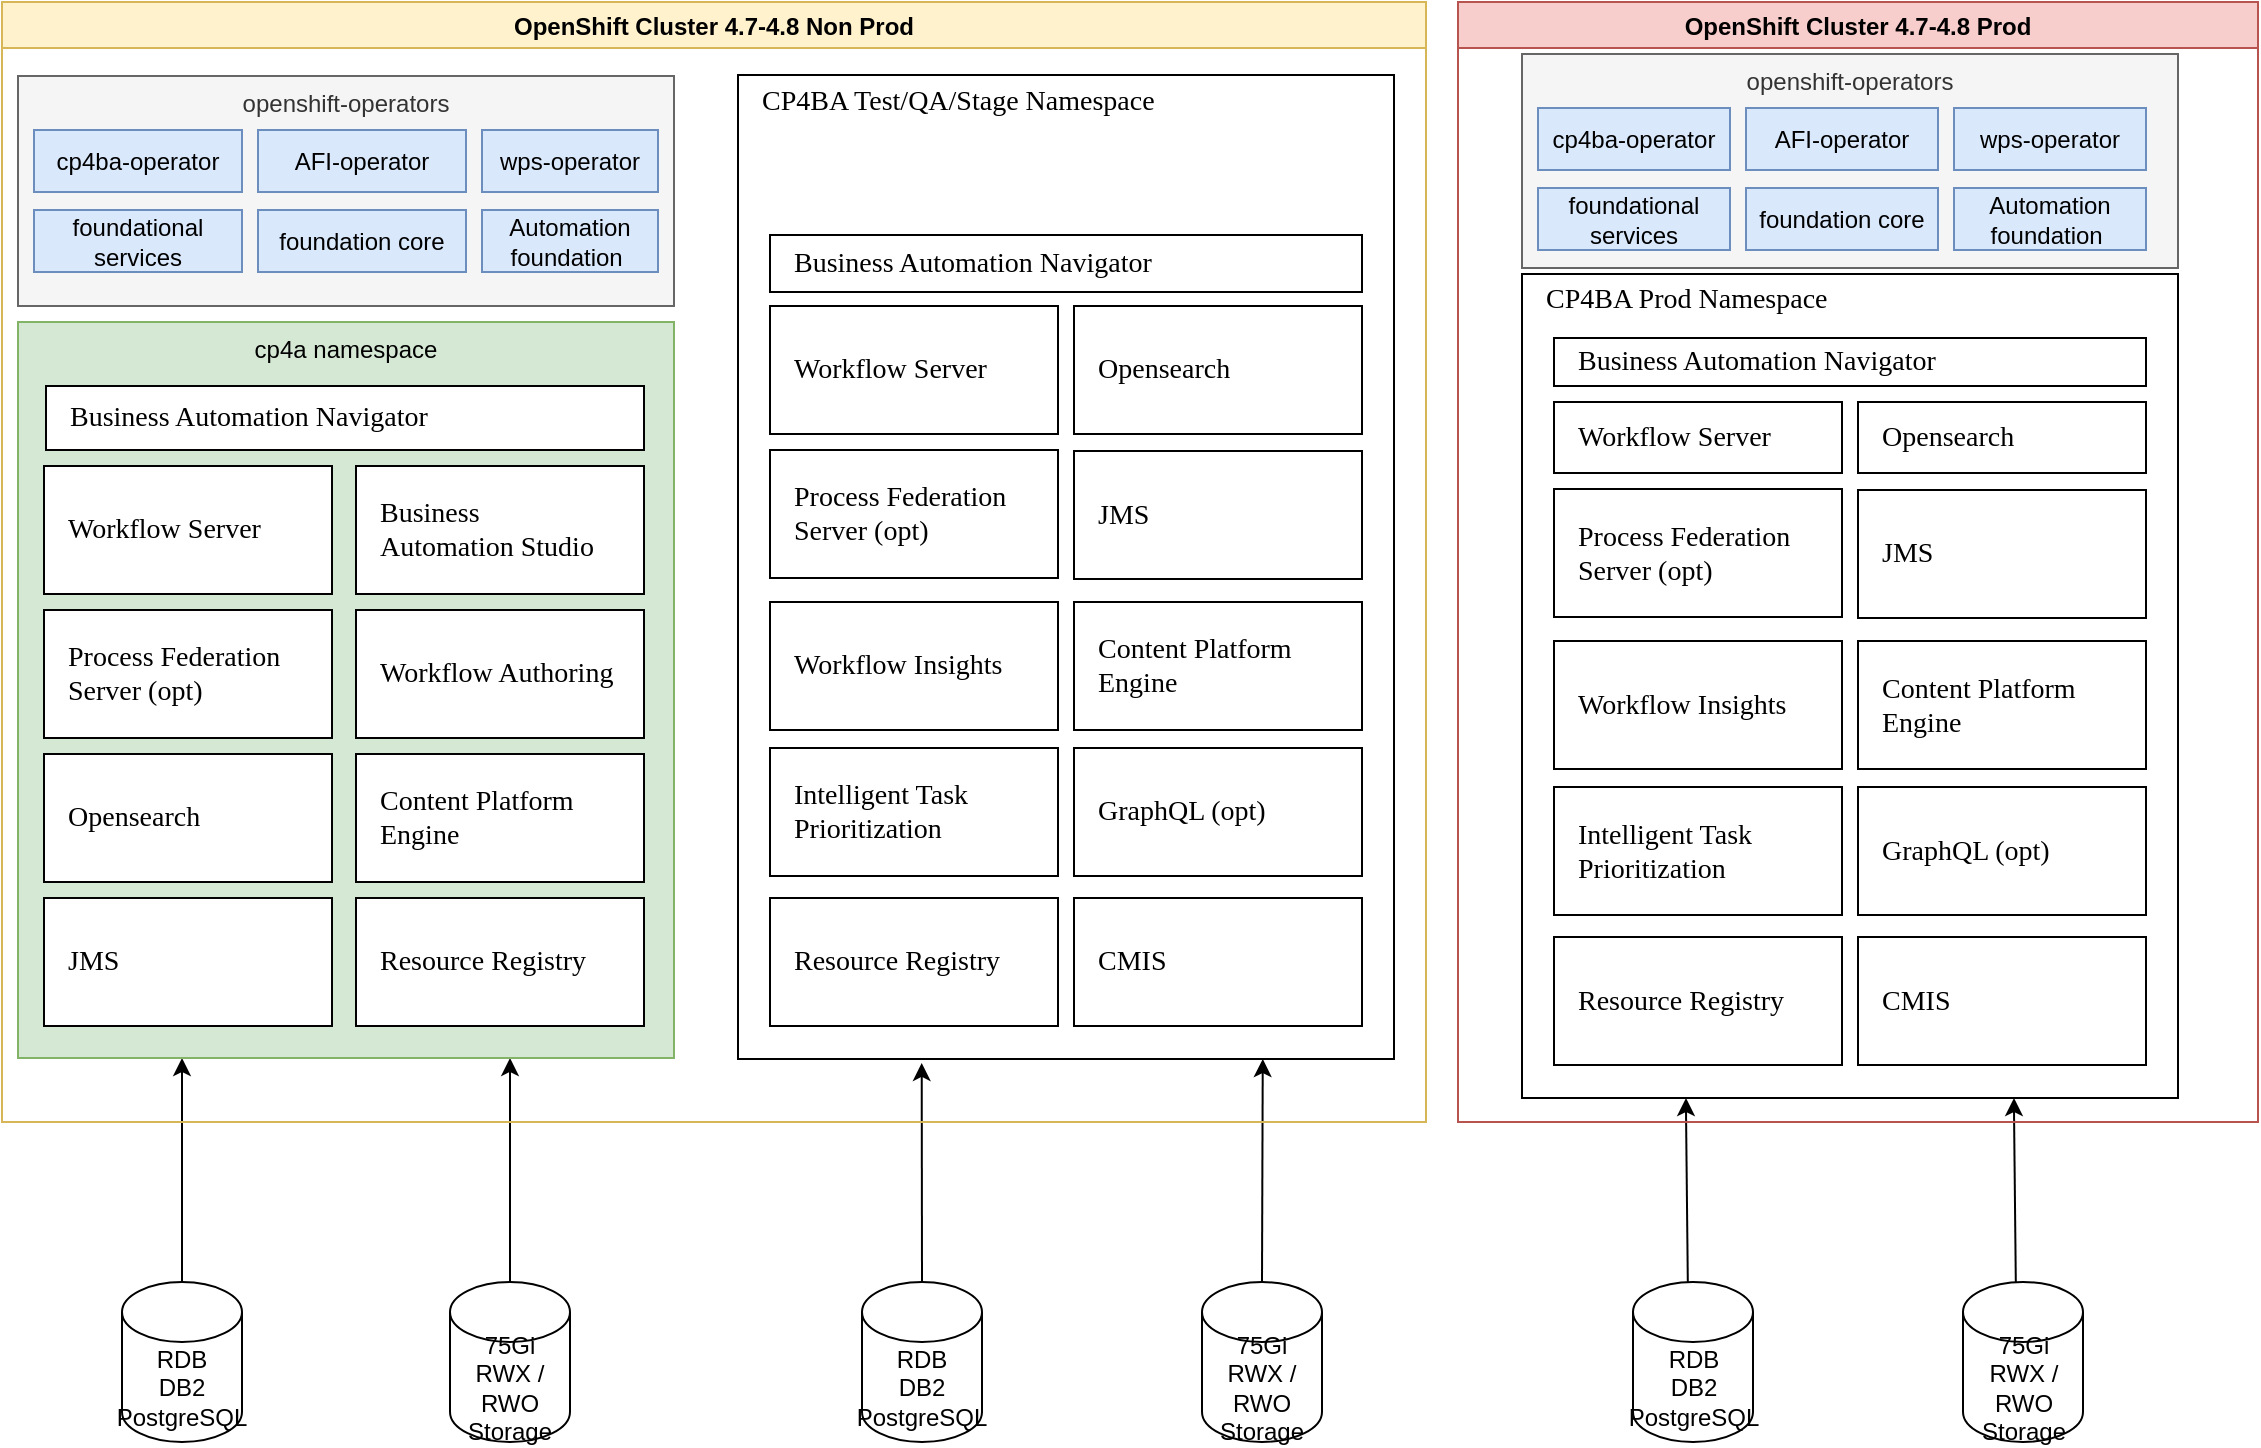 ﻿<mxfile>
    <diagram id="n7cRyCmh6ItZVgxvmuYI" name="Page-1">
        <mxGraphModel dx="734" dy="507" grid="1" gridSize="8" guides="1" tooltips="1" connect="1" arrows="1" fold="1" page="1" pageScale="1" pageWidth="1169" pageHeight="827" background="#ffffff" math="0" shadow="0">
            <root>
                <MiscDiagram modelType="MiscDiagram" lastModifiedUserId="dbush@ibm.com" description="" lastModified="2022-01-25T23:59:19Z" _id="miscdiagram_B1mi-XiVt" label="Business Automation Workflow on OCP" id="0">
                    <mxCell/>
                </MiscDiagram>
                <mxCell id="1" parent="0"/>
                <mxCell id="miscdiagram_B1mi-XiVt_43dyQNuRUQxf" style="edgeStyle=orthogonalEdgeStyle;rounded=1;orthogonalLoop=1;jettySize=auto;html=1;jumpStyle=arc;jumpSize=8;entryX=0.25;entryY=1;entryDx=0;entryDy=0;exitX=0.5;exitY=0;exitDx=0;exitDy=0;exitPerimeter=0;" parent="1" source="4" target="15" edge="1">
                    <mxGeometry relative="1" as="geometry">
                        <mxPoint x="82" y="672" as="sourcePoint"/>
                    </mxGeometry>
                </mxCell>
                <mxCell id="miscdiagram_B1mi-XiVt_53dyQNuRDxSE" style="edgeStyle=orthogonalEdgeStyle;rounded=1;orthogonalLoop=1;jettySize=auto;html=1;jumpStyle=arc;jumpSize=8;entryX=0.75;entryY=1;entryDx=0;entryDy=0;exitX=0.5;exitY=0;exitDx=0;exitDy=0;exitPerimeter=0;" parent="1" source="7" target="15" edge="1">
                    <mxGeometry relative="1" as="geometry">
                        <mxPoint x="180" y="673" as="sourcePoint"/>
                    </mxGeometry>
                </mxCell>
                <mxCell id="miscdiagram_B1mi-XiVt_83dyQNuRceHy" style="edgeStyle=orthogonalEdgeStyle;rounded=1;orthogonalLoop=1;jettySize=auto;html=1;jumpStyle=arc;jumpSize=8;entryX=0.28;entryY=1.004;entryDx=0;entryDy=0;entryPerimeter=0;exitX=0.5;exitY=0;exitDx=0;exitDy=0;exitPerimeter=0;" parent="1" source="8" target="miscdiagram_B1mi-XiVt_233dyQNuR5TzZ" edge="1">
                    <mxGeometry relative="1" as="geometry">
                        <mxPoint x="468" y="673" as="sourcePoint"/>
                    </mxGeometry>
                </mxCell>
                <mxCell id="miscdiagram_B1mi-XiVt_93dyQNuRpAbz" style="edgeStyle=orthogonalEdgeStyle;rounded=1;orthogonalLoop=1;jettySize=auto;html=1;jumpStyle=arc;jumpSize=8;entryX=0.8;entryY=1;entryDx=0;entryDy=0;entryPerimeter=0;exitX=0.5;exitY=0;exitDx=0;exitDy=0;exitPerimeter=0;" parent="1" source="9" target="miscdiagram_B1mi-XiVt_233dyQNuR5TzZ" edge="1">
                    <mxGeometry relative="1" as="geometry">
                        <mxPoint x="639" y="673" as="sourcePoint"/>
                    </mxGeometry>
                </mxCell>
                <mxCell id="miscdiagram_B1mi-XiVt_123dyQNuRwhRd" style="edgeStyle=orthogonalEdgeStyle;rounded=1;orthogonalLoop=1;jettySize=auto;html=1;jumpStyle=arc;jumpSize=8;entryX=0.25;entryY=1;entryDx=0;entryDy=0;entryPerimeter=0;" parent="1" target="miscdiagram_B1mi-XiVt_363dyQNuRBiuD" edge="1">
                    <mxGeometry relative="1" as="geometry">
                        <mxPoint x="851" y="673" as="sourcePoint"/>
                        <Array as="points">
                            <mxPoint x="851" y="623"/>
                            <mxPoint x="850" y="623"/>
                        </Array>
                    </mxGeometry>
                </mxCell>
                <mxCell id="miscdiagram_B1mi-XiVt_133dyQNuRwoWk" style="edgeStyle=orthogonalEdgeStyle;rounded=1;orthogonalLoop=1;jettySize=auto;html=1;jumpStyle=arc;jumpSize=8;entryX=0.75;entryY=1;entryDx=0;entryDy=0;entryPerimeter=0;" parent="1" target="miscdiagram_B1mi-XiVt_363dyQNuRBiuD" edge="1">
                    <mxGeometry relative="1" as="geometry">
                        <mxPoint x="1015" y="673" as="sourcePoint"/>
                        <Array as="points">
                            <mxPoint x="1015" y="623"/>
                            <mxPoint x="1014" y="623"/>
                        </Array>
                    </mxGeometry>
                </mxCell>
                <mxCell id="2" value="OpenShift Cluster 4.7-4.8 Non Prod" style="swimlane;fillColor=#fff2cc;strokeColor=#d6b656;" parent="1" vertex="1">
                    <mxGeometry x="8" y="24" width="712" height="560" as="geometry"/>
                </mxCell>
                <UserObject placeholders="1" label="CP4BA Test/QA/Stage Namespace" Icon-Name="border--none" id="miscdiagram_B1mi-XiVt_233dyQNuR5TzZ">
                    <mxCell style="shape=mxgraph.ibm2mondrian.base;shapeType=lg;shapeLayout=expanded;colorFamily=green;colorBackground=noColor:noColor;html=1;whiteSpace=wrap;metaEdit=1;strokeWidth=1;collapsible=0;recursiveResize=0;expand=0;fontFamily=IBM Plex Sans;fontColor=#000000;fontSize=14;image=;verticalAlign=top;align=left;spacing=0;spacingLeft=12;spacingRight=16;spacingTop=0;spacingBottom=0;container=1" parent="2" vertex="1">
                        <mxGeometry x="368" y="36.5" width="328" height="492" as="geometry"/>
                    </mxCell>
                </UserObject>
                <UserObject placeholders="1" label="Business Automation Navigator" Icon-Name="cube" _id="userobject_36y3cLvDFU4" id="miscdiagram_B1mi-XiVt_243dyQNuRa10m">
                    <mxCell style="shape=mxgraph.ibm2mondrian.base;shapeType=lg;shapeLayout=expanded;colorFamily=green;colorBackground=noColor:noColor;html=1;whiteSpace=wrap;metaEdit=1;strokeWidth=1;collapsible=0;recursiveResize=0;expand=0;fontFamily=IBM Plex Sans;fontColor=#000000;fontSize=14;image=;verticalAlign=middle;align=left;spacing=0;spacingLeft=12;spacingRight=16;spacingTop=0;spacingBottom=0;container=1" parent="miscdiagram_B1mi-XiVt_233dyQNuR5TzZ" vertex="1">
                        <mxGeometry x="16" y="80" width="296" height="28.5" as="geometry"/>
                    </mxCell>
                </UserObject>
                <UserObject placeholders="1" label="Workflow Server" Icon-Name="cube" _id="userobject_36y3cLvdL76" id="miscdiagram_B1mi-XiVt_253dyQNuRO6Fu">
                    <mxCell style="shape=mxgraph.ibm2mondrian.base;shapeType=lg;shapeLayout=expanded;colorFamily=green;colorBackground=noColor:noColor;html=1;whiteSpace=wrap;metaEdit=1;strokeWidth=1;collapsible=0;recursiveResize=0;expand=0;fontFamily=IBM Plex Sans;fontColor=#000000;fontSize=14;image=;verticalAlign=middle;align=left;spacing=0;spacingLeft=12;spacingRight=16;spacingTop=0;spacingBottom=0;container=1" parent="miscdiagram_B1mi-XiVt_233dyQNuR5TzZ" vertex="1">
                        <mxGeometry x="16" y="115.5" width="144" height="64" as="geometry"/>
                    </mxCell>
                </UserObject>
                <UserObject placeholders="1" label="Process Federation Server (opt)" Icon-Name="cube" _id="userobject_36y3cLvsVA0" id="miscdiagram_B1mi-XiVt_263dyQNuRanNm">
                    <mxCell style="shape=mxgraph.ibm2mondrian.base;shapeType=lg;shapeLayout=expanded;colorFamily=green;colorBackground=noColor:noColor;html=1;whiteSpace=wrap;metaEdit=1;strokeWidth=1;collapsible=0;recursiveResize=0;expand=0;fontFamily=IBM Plex Sans;fontColor=#000000;fontSize=14;image=;verticalAlign=middle;align=left;spacing=0;spacingLeft=12;spacingRight=16;spacingTop=0;spacingBottom=0;container=1" parent="miscdiagram_B1mi-XiVt_233dyQNuR5TzZ" vertex="1">
                        <mxGeometry x="16" y="187.5" width="144" height="64" as="geometry"/>
                    </mxCell>
                </UserObject>
                <UserObject placeholders="1" label="Workflow Insights" Icon-Name="cube" _id="userobject_36y3cLvmbec" id="miscdiagram_B1mi-XiVt_273dyQNuRzqN7">
                    <mxCell style="shape=mxgraph.ibm2mondrian.base;shapeType=lg;shapeLayout=expanded;colorFamily=green;colorBackground=noColor:noColor;html=1;whiteSpace=wrap;metaEdit=1;strokeWidth=1;collapsible=0;recursiveResize=0;expand=0;fontFamily=IBM Plex Sans;fontColor=#000000;fontSize=14;image=;verticalAlign=middle;align=left;spacing=0;spacingLeft=12;spacingRight=16;spacingTop=0;spacingBottom=0;container=1" parent="miscdiagram_B1mi-XiVt_233dyQNuR5TzZ" vertex="1">
                        <mxGeometry x="16" y="263.5" width="144" height="64" as="geometry"/>
                    </mxCell>
                </UserObject>
                <UserObject placeholders="1" label="Intelligent Task Prioritization" Icon-Name="cube" _id="userobject_36y3cLwKX6J" id="miscdiagram_B1mi-XiVt_283dyQNuR9ckj">
                    <mxCell style="shape=mxgraph.ibm2mondrian.base;shapeType=lg;shapeLayout=expanded;colorFamily=green;colorBackground=noColor:noColor;html=1;whiteSpace=wrap;metaEdit=1;strokeWidth=1;collapsible=0;recursiveResize=0;expand=0;fontFamily=IBM Plex Sans;fontColor=#000000;fontSize=14;image=;verticalAlign=middle;align=left;spacing=0;spacingLeft=12;spacingRight=16;spacingTop=0;spacingBottom=0;container=1" parent="miscdiagram_B1mi-XiVt_233dyQNuR5TzZ" vertex="1">
                        <mxGeometry x="16" y="336.5" width="144" height="64" as="geometry"/>
                    </mxCell>
                </UserObject>
                <UserObject placeholders="1" label="Resource Registry" Icon-Name="cube" _id="userobject_36y3cLwXUUV" id="miscdiagram_B1mi-XiVt_293dyQNuRFxgx">
                    <mxCell style="shape=mxgraph.ibm2mondrian.base;shapeType=lg;shapeLayout=expanded;colorFamily=green;colorBackground=noColor:noColor;html=1;whiteSpace=wrap;metaEdit=1;strokeWidth=1;collapsible=0;recursiveResize=0;expand=0;fontFamily=IBM Plex Sans;fontColor=#000000;fontSize=14;image=;verticalAlign=middle;align=left;spacing=0;spacingLeft=12;spacingRight=16;spacingTop=0;spacingBottom=0;container=1" parent="miscdiagram_B1mi-XiVt_233dyQNuR5TzZ" vertex="1">
                        <mxGeometry x="16" y="411.5" width="144" height="64" as="geometry"/>
                    </mxCell>
                </UserObject>
                <UserObject placeholders="1" label="CMIS" Icon-Name="cube" _id="userobject_36y3cLwbZLd" id="miscdiagram_B1mi-XiVt_303dyQNuRKM2L">
                    <mxCell style="shape=mxgraph.ibm2mondrian.base;shapeType=lg;shapeLayout=expanded;colorFamily=green;colorBackground=noColor:noColor;html=1;whiteSpace=wrap;metaEdit=1;strokeWidth=1;collapsible=0;recursiveResize=0;expand=0;fontFamily=IBM Plex Sans;fontColor=#000000;fontSize=14;image=;verticalAlign=middle;align=left;spacing=0;spacingLeft=12;spacingRight=16;spacingTop=0;spacingBottom=0;container=1" parent="miscdiagram_B1mi-XiVt_233dyQNuR5TzZ" vertex="1">
                        <mxGeometry x="168" y="411.5" width="144" height="64" as="geometry"/>
                    </mxCell>
                </UserObject>
                <UserObject placeholders="1" label="GraphQL (opt)" Icon-Name="cube" _id="userobject_36y3cLwqY6W" id="miscdiagram_B1mi-XiVt_313dyQNuRqNgW">
                    <mxCell style="shape=mxgraph.ibm2mondrian.base;shapeType=lg;shapeLayout=expanded;colorFamily=green;colorBackground=noColor:noColor;html=1;whiteSpace=wrap;metaEdit=1;strokeWidth=1;collapsible=0;recursiveResize=0;expand=0;fontFamily=IBM Plex Sans;fontColor=#000000;fontSize=14;image=;verticalAlign=middle;align=left;spacing=0;spacingLeft=12;spacingRight=16;spacingTop=0;spacingBottom=0;container=1" parent="miscdiagram_B1mi-XiVt_233dyQNuR5TzZ" vertex="1">
                        <mxGeometry x="168" y="336.5" width="144" height="64" as="geometry"/>
                    </mxCell>
                </UserObject>
                <UserObject placeholders="1" label="Content Platform Engine" Icon-Name="cube" _id="userobject_36y3cLwYVOy" id="miscdiagram_B1mi-XiVt_323dyQNuRf5Pd">
                    <mxCell style="shape=mxgraph.ibm2mondrian.base;shapeType=lg;shapeLayout=expanded;colorFamily=green;colorBackground=noColor:noColor;html=1;whiteSpace=wrap;metaEdit=1;strokeWidth=1;collapsible=0;recursiveResize=0;expand=0;fontFamily=IBM Plex Sans;fontColor=#000000;fontSize=14;image=;verticalAlign=middle;align=left;spacing=0;spacingLeft=12;spacingRight=16;spacingTop=0;spacingBottom=0;container=1" parent="miscdiagram_B1mi-XiVt_233dyQNuR5TzZ" vertex="1">
                        <mxGeometry x="168" y="263.5" width="144" height="64" as="geometry"/>
                    </mxCell>
                </UserObject>
                <UserObject placeholders="1" label="JMS" Icon-Name="cube" _id="userobject_36y3cLwyxS9" id="miscdiagram_B1mi-XiVt_333dyQNuRNixF">
                    <mxCell style="shape=mxgraph.ibm2mondrian.base;shapeType=lg;shapeLayout=expanded;colorFamily=green;colorBackground=noColor:noColor;html=1;whiteSpace=wrap;metaEdit=1;strokeWidth=1;collapsible=0;recursiveResize=0;expand=0;fontFamily=IBM Plex Sans;fontColor=#000000;fontSize=14;image=;verticalAlign=middle;align=left;spacing=0;spacingLeft=12;spacingRight=16;spacingTop=0;spacingBottom=0;container=1" parent="miscdiagram_B1mi-XiVt_233dyQNuR5TzZ" vertex="1">
                        <mxGeometry x="168" y="188" width="144" height="64" as="geometry"/>
                    </mxCell>
                </UserObject>
                <UserObject placeholders="1" label="Opensearch" Icon-Name="cube" _id="userobject_36y3cLwUjYT" id="miscdiagram_B1mi-XiVt_343dyQNuRgBMq">
                    <mxCell style="shape=mxgraph.ibm2mondrian.base;shapeType=lg;shapeLayout=expanded;colorFamily=green;colorBackground=noColor:noColor;html=1;whiteSpace=wrap;metaEdit=1;strokeWidth=1;collapsible=0;recursiveResize=0;expand=0;fontFamily=IBM Plex Sans;fontColor=#000000;fontSize=14;image=;verticalAlign=middle;align=left;spacing=0;spacingLeft=12;spacingRight=16;spacingTop=0;spacingBottom=0;container=1" parent="miscdiagram_B1mi-XiVt_233dyQNuR5TzZ" vertex="1">
                        <mxGeometry x="168" y="115.5" width="144" height="64" as="geometry"/>
                    </mxCell>
                </UserObject>
                <mxCell id="15" value="cp4a namespace" style="rounded=0;whiteSpace=wrap;html=1;verticalAlign=top;fillColor=#d5e8d4;strokeColor=#82b366;" parent="2" vertex="1">
                    <mxGeometry x="8" y="160" width="328" height="368" as="geometry"/>
                </mxCell>
                <UserObject placeholders="1" label="Business Automation Navigator" Icon-Name="cube" _id="userobject_36xxOpgz7oH" id="miscdiagram_B1mi-XiVt_183dyQNuRCdp0">
                    <mxCell style="shape=mxgraph.ibm2mondrian.base;shapeType=lg;shapeLayout=expanded;colorFamily=green;colorBackground=noColor:noColor;html=1;whiteSpace=wrap;metaEdit=1;strokeWidth=1;collapsible=0;recursiveResize=0;expand=0;fontFamily=IBM Plex Sans;fontColor=#000000;fontSize=14;image=;verticalAlign=middle;align=left;spacing=0;spacingLeft=12;spacingRight=16;spacingTop=0;spacingBottom=0;container=1" parent="2" vertex="1">
                        <mxGeometry x="22" y="192" width="299" height="32" as="geometry"/>
                    </mxCell>
                </UserObject>
                <UserObject placeholders="1" label="Business Automation Studio" Icon-Name="cube" _id="userobject_36xzUgNaQta" id="miscdiagram_B1mi-XiVt_203dyQNuRJsQD">
                    <mxCell style="shape=mxgraph.ibm2mondrian.base;shapeType=lg;shapeLayout=expanded;colorFamily=green;colorBackground=noColor:noColor;html=1;whiteSpace=wrap;metaEdit=1;strokeWidth=1;collapsible=0;recursiveResize=0;expand=0;fontFamily=IBM Plex Sans;fontColor=#000000;fontSize=14;image=;verticalAlign=middle;align=left;spacing=0;spacingLeft=12;spacingRight=16;spacingTop=0;spacingBottom=0;container=1" parent="2" vertex="1">
                        <mxGeometry x="177" y="232" width="144" height="64" as="geometry"/>
                    </mxCell>
                </UserObject>
                <UserObject placeholders="1" label="Workflow Authoring" Icon-Name="cube" _id="userobject_33307lJiBC1" id="miscdiagram_B1mi-XiVt_173dyQNuRdhab">
                    <mxCell style="shape=mxgraph.ibm2mondrian.base;shapeType=lg;shapeLayout=expanded;colorFamily=green;colorBackground=noColor:noColor;html=1;whiteSpace=wrap;metaEdit=1;strokeWidth=1;collapsible=0;recursiveResize=0;expand=0;fontFamily=IBM Plex Sans;fontColor=#000000;fontSize=14;image=;verticalAlign=middle;align=left;spacing=0;spacingLeft=12;spacingRight=16;spacingTop=0;spacingBottom=0;container=1" parent="2" vertex="1">
                        <mxGeometry x="177" y="304" width="144" height="64" as="geometry"/>
                    </mxCell>
                </UserObject>
                <UserObject placeholders="1" label="Workflow Server" Icon-Name="cube" id="miscdiagram_B1mi-XiVt_163dyQNuR74nw">
                    <mxCell style="shape=mxgraph.ibm2mondrian.base;shapeType=lg;shapeLayout=expanded;colorFamily=green;colorBackground=noColor:noColor;html=1;whiteSpace=wrap;metaEdit=1;strokeWidth=1;collapsible=0;recursiveResize=0;expand=0;fontFamily=IBM Plex Sans;fontColor=#000000;fontSize=14;image=;verticalAlign=middle;align=left;spacing=0;spacingLeft=12;spacingRight=16;spacingTop=0;spacingBottom=0;container=1" parent="2" vertex="1">
                        <mxGeometry x="21" y="232" width="144" height="64" as="geometry"/>
                    </mxCell>
                </UserObject>
                <UserObject placeholders="1" label="Content Platform Engine" Icon-Name="cube" _id="userobject_36xA98gBrEq" id="miscdiagram_B1mi-XiVt_213dyQNuRk7iZ">
                    <mxCell style="shape=mxgraph.ibm2mondrian.base;shapeType=lg;shapeLayout=expanded;colorFamily=green;colorBackground=noColor:noColor;html=1;whiteSpace=wrap;metaEdit=1;strokeWidth=1;collapsible=0;recursiveResize=0;expand=0;fontFamily=IBM Plex Sans;fontColor=#000000;fontSize=14;image=;verticalAlign=middle;align=left;spacing=0;spacingLeft=12;spacingRight=16;spacingTop=0;spacingBottom=0;container=1" parent="2" vertex="1">
                        <mxGeometry x="177" y="376" width="144" height="64" as="geometry"/>
                    </mxCell>
                </UserObject>
                <UserObject placeholders="1" label="JMS" Icon-Name="cube" _id="userobject_36xAfdTrJis" id="miscdiagram_B1mi-XiVt_223dyQNuR4viP">
                    <mxCell style="shape=mxgraph.ibm2mondrian.base;shapeType=lg;shapeLayout=expanded;colorFamily=green;colorBackground=noColor:noColor;html=1;whiteSpace=wrap;metaEdit=1;strokeWidth=1;collapsible=0;recursiveResize=0;expand=0;fontFamily=IBM Plex Sans;fontColor=#000000;fontSize=14;image=;verticalAlign=middle;align=left;spacing=0;spacingLeft=12;spacingRight=16;spacingTop=0;spacingBottom=0;container=1" parent="2" vertex="1">
                        <mxGeometry x="21" y="448" width="144" height="64" as="geometry"/>
                    </mxCell>
                </UserObject>
                <UserObject placeholders="1" label="Resource Registry" Icon-Name="cube" _id="userobject_36xxV5GtFeF" id="miscdiagram_B1mi-XiVt_193dyQNuRiL15">
                    <mxCell style="shape=mxgraph.ibm2mondrian.base;shapeType=lg;shapeLayout=expanded;colorFamily=green;colorBackground=noColor:noColor;html=1;whiteSpace=wrap;metaEdit=1;strokeWidth=1;collapsible=0;recursiveResize=0;expand=0;fontFamily=IBM Plex Sans;fontColor=#000000;fontSize=14;image=;verticalAlign=middle;align=left;spacing=0;spacingLeft=12;spacingRight=16;spacingTop=0;spacingBottom=0;container=1" parent="2" vertex="1">
                        <mxGeometry x="177" y="448" width="144" height="64" as="geometry"/>
                    </mxCell>
                </UserObject>
                <UserObject placeholders="1" label="Process Federation Server (opt)" Icon-Name="cube" _id="userobject_36y3cLvsVA0" id="35">
                    <mxCell style="shape=mxgraph.ibm2mondrian.base;shapeType=lg;shapeLayout=expanded;colorFamily=green;colorBackground=noColor:noColor;html=1;whiteSpace=wrap;metaEdit=1;strokeWidth=1;collapsible=0;recursiveResize=0;expand=0;fontFamily=IBM Plex Sans;fontColor=#000000;fontSize=14;image=;verticalAlign=middle;align=left;spacing=0;spacingLeft=12;spacingRight=16;spacingTop=0;spacingBottom=0;container=1" vertex="1" parent="2">
                        <mxGeometry x="21" y="304" width="144" height="64" as="geometry"/>
                    </mxCell>
                </UserObject>
                <UserObject placeholders="1" label="Opensearch" Icon-Name="cube" _id="userobject_36y3cLwUjYT" id="36">
                    <mxCell style="shape=mxgraph.ibm2mondrian.base;shapeType=lg;shapeLayout=expanded;colorFamily=green;colorBackground=noColor:noColor;html=1;whiteSpace=wrap;metaEdit=1;strokeWidth=1;collapsible=0;recursiveResize=0;expand=0;fontFamily=IBM Plex Sans;fontColor=#000000;fontSize=14;image=;verticalAlign=middle;align=left;spacing=0;spacingLeft=12;spacingRight=16;spacingTop=0;spacingBottom=0;container=1" vertex="1" parent="2">
                        <mxGeometry x="21" y="376" width="144" height="64" as="geometry"/>
                    </mxCell>
                </UserObject>
                <mxCell id="3" value="OpenShift Cluster 4.7-4.8 Prod" style="swimlane;fillColor=#f8cecc;strokeColor=#b85450;" parent="1" vertex="1">
                    <mxGeometry x="736" y="24" width="400" height="560" as="geometry"/>
                </mxCell>
                <UserObject placeholders="1" label="CP4BA Prod Namespace" Icon-Name="border--none" _id="userobject_3aq1ApxJrjd" id="miscdiagram_B1mi-XiVt_363dyQNuRBiuD">
                    <mxCell style="shape=mxgraph.ibm2mondrian.base;shapeType=lg;shapeLayout=expanded;colorFamily=green;colorBackground=noColor:noColor;html=1;whiteSpace=wrap;metaEdit=1;strokeWidth=1;collapsible=0;recursiveResize=0;expand=0;fontFamily=IBM Plex Sans;fontColor=#000000;fontSize=14;image=;verticalAlign=top;align=left;spacing=0;spacingLeft=12;spacingRight=16;spacingTop=0;spacingBottom=0;container=1" parent="3" vertex="1">
                        <mxGeometry x="32" y="136" width="328" height="412" as="geometry"/>
                    </mxCell>
                </UserObject>
                <UserObject placeholders="1" label="Business Automation Navigator" Icon-Name="cube" _id="userobject_3aq1ApyPILN" id="miscdiagram_B1mi-XiVt_373dyQNuRimFg">
                    <mxCell style="shape=mxgraph.ibm2mondrian.base;shapeType=lg;shapeLayout=expanded;colorFamily=green;colorBackground=noColor:noColor;html=1;whiteSpace=wrap;metaEdit=1;strokeWidth=1;collapsible=0;recursiveResize=0;expand=0;fontFamily=IBM Plex Sans;fontColor=#000000;fontSize=14;image=;verticalAlign=middle;align=left;spacing=0;spacingLeft=12;spacingRight=16;spacingTop=0;spacingBottom=0;container=1" parent="miscdiagram_B1mi-XiVt_363dyQNuRBiuD" vertex="1">
                        <mxGeometry x="16" y="32" width="296" height="24" as="geometry"/>
                    </mxCell>
                </UserObject>
                <UserObject placeholders="1" label="Workflow Server" Icon-Name="cube" _id="userobject_3aq1ApyDzPA" id="miscdiagram_B1mi-XiVt_383dyQNuRLyA6">
                    <mxCell style="shape=mxgraph.ibm2mondrian.base;shapeType=lg;shapeLayout=expanded;colorFamily=green;colorBackground=noColor:noColor;html=1;whiteSpace=wrap;metaEdit=1;strokeWidth=1;collapsible=0;recursiveResize=0;expand=0;fontFamily=IBM Plex Sans;fontColor=#000000;fontSize=14;image=;verticalAlign=middle;align=left;spacing=0;spacingLeft=12;spacingRight=16;spacingTop=0;spacingBottom=0;container=1" parent="miscdiagram_B1mi-XiVt_363dyQNuRBiuD" vertex="1">
                        <mxGeometry x="16" y="64" width="144" height="35.5" as="geometry"/>
                    </mxCell>
                </UserObject>
                <UserObject placeholders="1" label="Process Federation Server (opt)" Icon-Name="cube" _id="userobject_3aq1Apy78M6" id="miscdiagram_B1mi-XiVt_393dyQNuRI2Vs">
                    <mxCell style="shape=mxgraph.ibm2mondrian.base;shapeType=lg;shapeLayout=expanded;colorFamily=green;colorBackground=noColor:noColor;html=1;whiteSpace=wrap;metaEdit=1;strokeWidth=1;collapsible=0;recursiveResize=0;expand=0;fontFamily=IBM Plex Sans;fontColor=#000000;fontSize=14;image=;verticalAlign=middle;align=left;spacing=0;spacingLeft=12;spacingRight=16;spacingTop=0;spacingBottom=0;container=1" parent="miscdiagram_B1mi-XiVt_363dyQNuRBiuD" vertex="1">
                        <mxGeometry x="16" y="107.5" width="144" height="64" as="geometry"/>
                    </mxCell>
                </UserObject>
                <UserObject placeholders="1" label="Workflow Insights" Icon-Name="cube" _id="userobject_3aq1ApyDDlS" id="miscdiagram_B1mi-XiVt_403dyQNuRXnkZ">
                    <mxCell style="shape=mxgraph.ibm2mondrian.base;shapeType=lg;shapeLayout=expanded;colorFamily=green;colorBackground=noColor:noColor;html=1;whiteSpace=wrap;metaEdit=1;strokeWidth=1;collapsible=0;recursiveResize=0;expand=0;fontFamily=IBM Plex Sans;fontColor=#000000;fontSize=14;image=;verticalAlign=middle;align=left;spacing=0;spacingLeft=12;spacingRight=16;spacingTop=0;spacingBottom=0;container=1" parent="miscdiagram_B1mi-XiVt_363dyQNuRBiuD" vertex="1">
                        <mxGeometry x="16" y="183.5" width="144" height="64" as="geometry"/>
                    </mxCell>
                </UserObject>
                <UserObject placeholders="1" label="Intelligent Task Prioritization" Icon-Name="cube" _id="userobject_3aq1Apyd17G" id="miscdiagram_B1mi-XiVt_413dyQNuRLKEp">
                    <mxCell style="shape=mxgraph.ibm2mondrian.base;shapeType=lg;shapeLayout=expanded;colorFamily=green;colorBackground=noColor:noColor;html=1;whiteSpace=wrap;metaEdit=1;strokeWidth=1;collapsible=0;recursiveResize=0;expand=0;fontFamily=IBM Plex Sans;fontColor=#000000;fontSize=14;image=;verticalAlign=middle;align=left;spacing=0;spacingLeft=12;spacingRight=16;spacingTop=0;spacingBottom=0;container=1" parent="miscdiagram_B1mi-XiVt_363dyQNuRBiuD" vertex="1">
                        <mxGeometry x="16" y="256.5" width="144" height="64" as="geometry"/>
                    </mxCell>
                </UserObject>
                <UserObject placeholders="1" label="Resource Registry" Icon-Name="cube" _id="userobject_3aq1Apygkcd" id="miscdiagram_B1mi-XiVt_423dyQNuRAbgW">
                    <mxCell style="shape=mxgraph.ibm2mondrian.base;shapeType=lg;shapeLayout=expanded;colorFamily=green;colorBackground=noColor:noColor;html=1;whiteSpace=wrap;metaEdit=1;strokeWidth=1;collapsible=0;recursiveResize=0;expand=0;fontFamily=IBM Plex Sans;fontColor=#000000;fontSize=14;image=;verticalAlign=middle;align=left;spacing=0;spacingLeft=12;spacingRight=16;spacingTop=0;spacingBottom=0;container=1" parent="miscdiagram_B1mi-XiVt_363dyQNuRBiuD" vertex="1">
                        <mxGeometry x="16" y="331.5" width="144" height="64" as="geometry"/>
                    </mxCell>
                </UserObject>
                <UserObject placeholders="1" label="CMIS" Icon-Name="cube" _id="userobject_3aq1ApygPoH" id="miscdiagram_B1mi-XiVt_433dyQNuRjUTo">
                    <mxCell style="shape=mxgraph.ibm2mondrian.base;shapeType=lg;shapeLayout=expanded;colorFamily=green;colorBackground=noColor:noColor;html=1;whiteSpace=wrap;metaEdit=1;strokeWidth=1;collapsible=0;recursiveResize=0;expand=0;fontFamily=IBM Plex Sans;fontColor=#000000;fontSize=14;image=;verticalAlign=middle;align=left;spacing=0;spacingLeft=12;spacingRight=16;spacingTop=0;spacingBottom=0;container=1" parent="miscdiagram_B1mi-XiVt_363dyQNuRBiuD" vertex="1">
                        <mxGeometry x="168" y="331.5" width="144" height="64" as="geometry"/>
                    </mxCell>
                </UserObject>
                <UserObject placeholders="1" label="GraphQL (opt)" Icon-Name="cube" _id="userobject_3aq1ApyVMvK" id="miscdiagram_B1mi-XiVt_443dyQNuRU6na">
                    <mxCell style="shape=mxgraph.ibm2mondrian.base;shapeType=lg;shapeLayout=expanded;colorFamily=green;colorBackground=noColor:noColor;html=1;whiteSpace=wrap;metaEdit=1;strokeWidth=1;collapsible=0;recursiveResize=0;expand=0;fontFamily=IBM Plex Sans;fontColor=#000000;fontSize=14;image=;verticalAlign=middle;align=left;spacing=0;spacingLeft=12;spacingRight=16;spacingTop=0;spacingBottom=0;container=1" parent="miscdiagram_B1mi-XiVt_363dyQNuRBiuD" vertex="1">
                        <mxGeometry x="168" y="256.5" width="144" height="64" as="geometry"/>
                    </mxCell>
                </UserObject>
                <UserObject placeholders="1" label="Content Platform Engine" Icon-Name="cube" _id="userobject_3aq1ApyZ2iY" id="miscdiagram_B1mi-XiVt_453dyQNuRQRpC">
                    <mxCell style="shape=mxgraph.ibm2mondrian.base;shapeType=lg;shapeLayout=expanded;colorFamily=green;colorBackground=noColor:noColor;html=1;whiteSpace=wrap;metaEdit=1;strokeWidth=1;collapsible=0;recursiveResize=0;expand=0;fontFamily=IBM Plex Sans;fontColor=#000000;fontSize=14;image=;verticalAlign=middle;align=left;spacing=0;spacingLeft=12;spacingRight=16;spacingTop=0;spacingBottom=0;container=1" parent="miscdiagram_B1mi-XiVt_363dyQNuRBiuD" vertex="1">
                        <mxGeometry x="168" y="183.5" width="144" height="64" as="geometry"/>
                    </mxCell>
                </UserObject>
                <UserObject placeholders="1" label="JMS" Icon-Name="cube" _id="userobject_3aq1Apyf4Vp" id="miscdiagram_B1mi-XiVt_463dyQNuRknFu">
                    <mxCell style="shape=mxgraph.ibm2mondrian.base;shapeType=lg;shapeLayout=expanded;colorFamily=green;colorBackground=noColor:noColor;html=1;whiteSpace=wrap;metaEdit=1;strokeWidth=1;collapsible=0;recursiveResize=0;expand=0;fontFamily=IBM Plex Sans;fontColor=#000000;fontSize=14;image=;verticalAlign=middle;align=left;spacing=0;spacingLeft=12;spacingRight=16;spacingTop=0;spacingBottom=0;container=1" parent="miscdiagram_B1mi-XiVt_363dyQNuRBiuD" vertex="1">
                        <mxGeometry x="168" y="108" width="144" height="64" as="geometry"/>
                    </mxCell>
                </UserObject>
                <UserObject placeholders="1" label="Opensearch" Icon-Name="cube" _id="userobject_3aq1Apzbwc4" id="miscdiagram_B1mi-XiVt_473dyQNuRft76">
                    <mxCell style="shape=mxgraph.ibm2mondrian.base;shapeType=lg;shapeLayout=expanded;colorFamily=green;colorBackground=noColor:noColor;html=1;whiteSpace=wrap;metaEdit=1;strokeWidth=1;collapsible=0;recursiveResize=0;expand=0;fontFamily=IBM Plex Sans;fontColor=#000000;fontSize=14;image=;verticalAlign=middle;align=left;spacing=0;spacingLeft=12;spacingRight=16;spacingTop=0;spacingBottom=0;container=1" parent="miscdiagram_B1mi-XiVt_363dyQNuRBiuD" vertex="1">
                        <mxGeometry x="168" y="64" width="144" height="35.5" as="geometry"/>
                    </mxCell>
                </UserObject>
                <mxCell id="27" value="openshift-operators" style="rounded=0;whiteSpace=wrap;html=1;fillColor=#f5f5f5;fontColor=#333333;strokeColor=#666666;verticalAlign=top;" parent="3" vertex="1">
                    <mxGeometry x="32" y="26" width="328" height="107" as="geometry"/>
                </mxCell>
                <mxCell id="28" value="cp4ba-operator" style="rounded=0;whiteSpace=wrap;html=1;fillColor=#dae8fc;strokeColor=#6c8ebf;" parent="3" vertex="1">
                    <mxGeometry x="40" y="53" width="96" height="31" as="geometry"/>
                </mxCell>
                <mxCell id="29" value="AFI-operator" style="rounded=0;whiteSpace=wrap;html=1;fillColor=#dae8fc;strokeColor=#6c8ebf;" parent="3" vertex="1">
                    <mxGeometry x="144" y="53" width="96" height="31" as="geometry"/>
                </mxCell>
                <mxCell id="30" value="wps-operator" style="rounded=0;whiteSpace=wrap;html=1;fillColor=#dae8fc;strokeColor=#6c8ebf;" parent="3" vertex="1">
                    <mxGeometry x="248" y="53" width="96" height="31" as="geometry"/>
                </mxCell>
                <mxCell id="31" value="foundational services" style="rounded=0;whiteSpace=wrap;html=1;fillColor=#dae8fc;strokeColor=#6c8ebf;" parent="3" vertex="1">
                    <mxGeometry x="40" y="93" width="96" height="31" as="geometry"/>
                </mxCell>
                <mxCell id="32" value="foundation core" style="rounded=0;whiteSpace=wrap;html=1;fillColor=#dae8fc;strokeColor=#6c8ebf;" parent="3" vertex="1">
                    <mxGeometry x="144" y="93" width="96" height="31" as="geometry"/>
                </mxCell>
                <mxCell id="33" value="Automation foundation&amp;nbsp;" style="rounded=0;whiteSpace=wrap;html=1;fillColor=#dae8fc;strokeColor=#6c8ebf;" parent="3" vertex="1">
                    <mxGeometry x="248" y="93" width="96" height="31" as="geometry"/>
                </mxCell>
                <mxCell id="4" value="RDB&lt;br&gt;DB2 PostgreSQL" style="shape=cylinder3;whiteSpace=wrap;html=1;boundedLbl=1;backgroundOutline=1;size=15;" parent="1" vertex="1">
                    <mxGeometry x="68" y="664" width="60" height="80" as="geometry"/>
                </mxCell>
                <mxCell id="7" value="75Gi&lt;br&gt;RWX / RWO&lt;br&gt;Storage" style="shape=cylinder3;whiteSpace=wrap;html=1;boundedLbl=1;backgroundOutline=1;size=15;" parent="1" vertex="1">
                    <mxGeometry x="232" y="664" width="60" height="80" as="geometry"/>
                </mxCell>
                <mxCell id="8" value="RDB&lt;br&gt;DB2 PostgreSQL" style="shape=cylinder3;whiteSpace=wrap;html=1;boundedLbl=1;backgroundOutline=1;size=15;" parent="1" vertex="1">
                    <mxGeometry x="438" y="664" width="60" height="80" as="geometry"/>
                </mxCell>
                <mxCell id="9" value="75Gi&lt;br&gt;RWX / RWO&lt;br&gt;Storage" style="shape=cylinder3;whiteSpace=wrap;html=1;boundedLbl=1;backgroundOutline=1;size=15;" parent="1" vertex="1">
                    <mxGeometry x="608" y="664" width="60" height="80" as="geometry"/>
                </mxCell>
                <mxCell id="10" value="RDB&lt;br&gt;DB2 PostgreSQL" style="shape=cylinder3;whiteSpace=wrap;html=1;boundedLbl=1;backgroundOutline=1;size=15;" parent="1" vertex="1">
                    <mxGeometry x="823.5" y="664" width="60" height="80" as="geometry"/>
                </mxCell>
                <mxCell id="11" value="75Gi&lt;br&gt;RWX / RWO&lt;br&gt;Storage" style="shape=cylinder3;whiteSpace=wrap;html=1;boundedLbl=1;backgroundOutline=1;size=15;" parent="1" vertex="1">
                    <mxGeometry x="988.5" y="664" width="60" height="80" as="geometry"/>
                </mxCell>
                <mxCell id="20" value="openshift-operators" style="rounded=0;whiteSpace=wrap;html=1;fillColor=#f5f5f5;fontColor=#333333;strokeColor=#666666;verticalAlign=top;" parent="1" vertex="1">
                    <mxGeometry x="16" y="61" width="328" height="115" as="geometry"/>
                </mxCell>
                <mxCell id="21" value="cp4ba-operator" style="rounded=0;whiteSpace=wrap;html=1;fillColor=#dae8fc;strokeColor=#6c8ebf;" parent="1" vertex="1">
                    <mxGeometry x="24" y="88" width="104" height="31" as="geometry"/>
                </mxCell>
                <mxCell id="22" value="AFI-operator" style="rounded=0;whiteSpace=wrap;html=1;fillColor=#dae8fc;strokeColor=#6c8ebf;" parent="1" vertex="1">
                    <mxGeometry x="136" y="88" width="104" height="31" as="geometry"/>
                </mxCell>
                <mxCell id="23" value="wps-operator" style="rounded=0;whiteSpace=wrap;html=1;fillColor=#dae8fc;strokeColor=#6c8ebf;" parent="1" vertex="1">
                    <mxGeometry x="248" y="88" width="88" height="31" as="geometry"/>
                </mxCell>
                <mxCell id="24" value="foundational services" style="rounded=0;whiteSpace=wrap;html=1;fillColor=#dae8fc;strokeColor=#6c8ebf;" parent="1" vertex="1">
                    <mxGeometry x="24" y="128" width="104" height="31" as="geometry"/>
                </mxCell>
                <mxCell id="25" value="foundation core" style="rounded=0;whiteSpace=wrap;html=1;fillColor=#dae8fc;strokeColor=#6c8ebf;" parent="1" vertex="1">
                    <mxGeometry x="136" y="128" width="104" height="31" as="geometry"/>
                </mxCell>
                <mxCell id="26" value="Automation foundation&amp;nbsp;" style="rounded=0;whiteSpace=wrap;html=1;fillColor=#dae8fc;strokeColor=#6c8ebf;" parent="1" vertex="1">
                    <mxGeometry x="248" y="128" width="88" height="31" as="geometry"/>
                </mxCell>
            </root>
        </mxGraphModel>
    </diagram>
</mxfile>